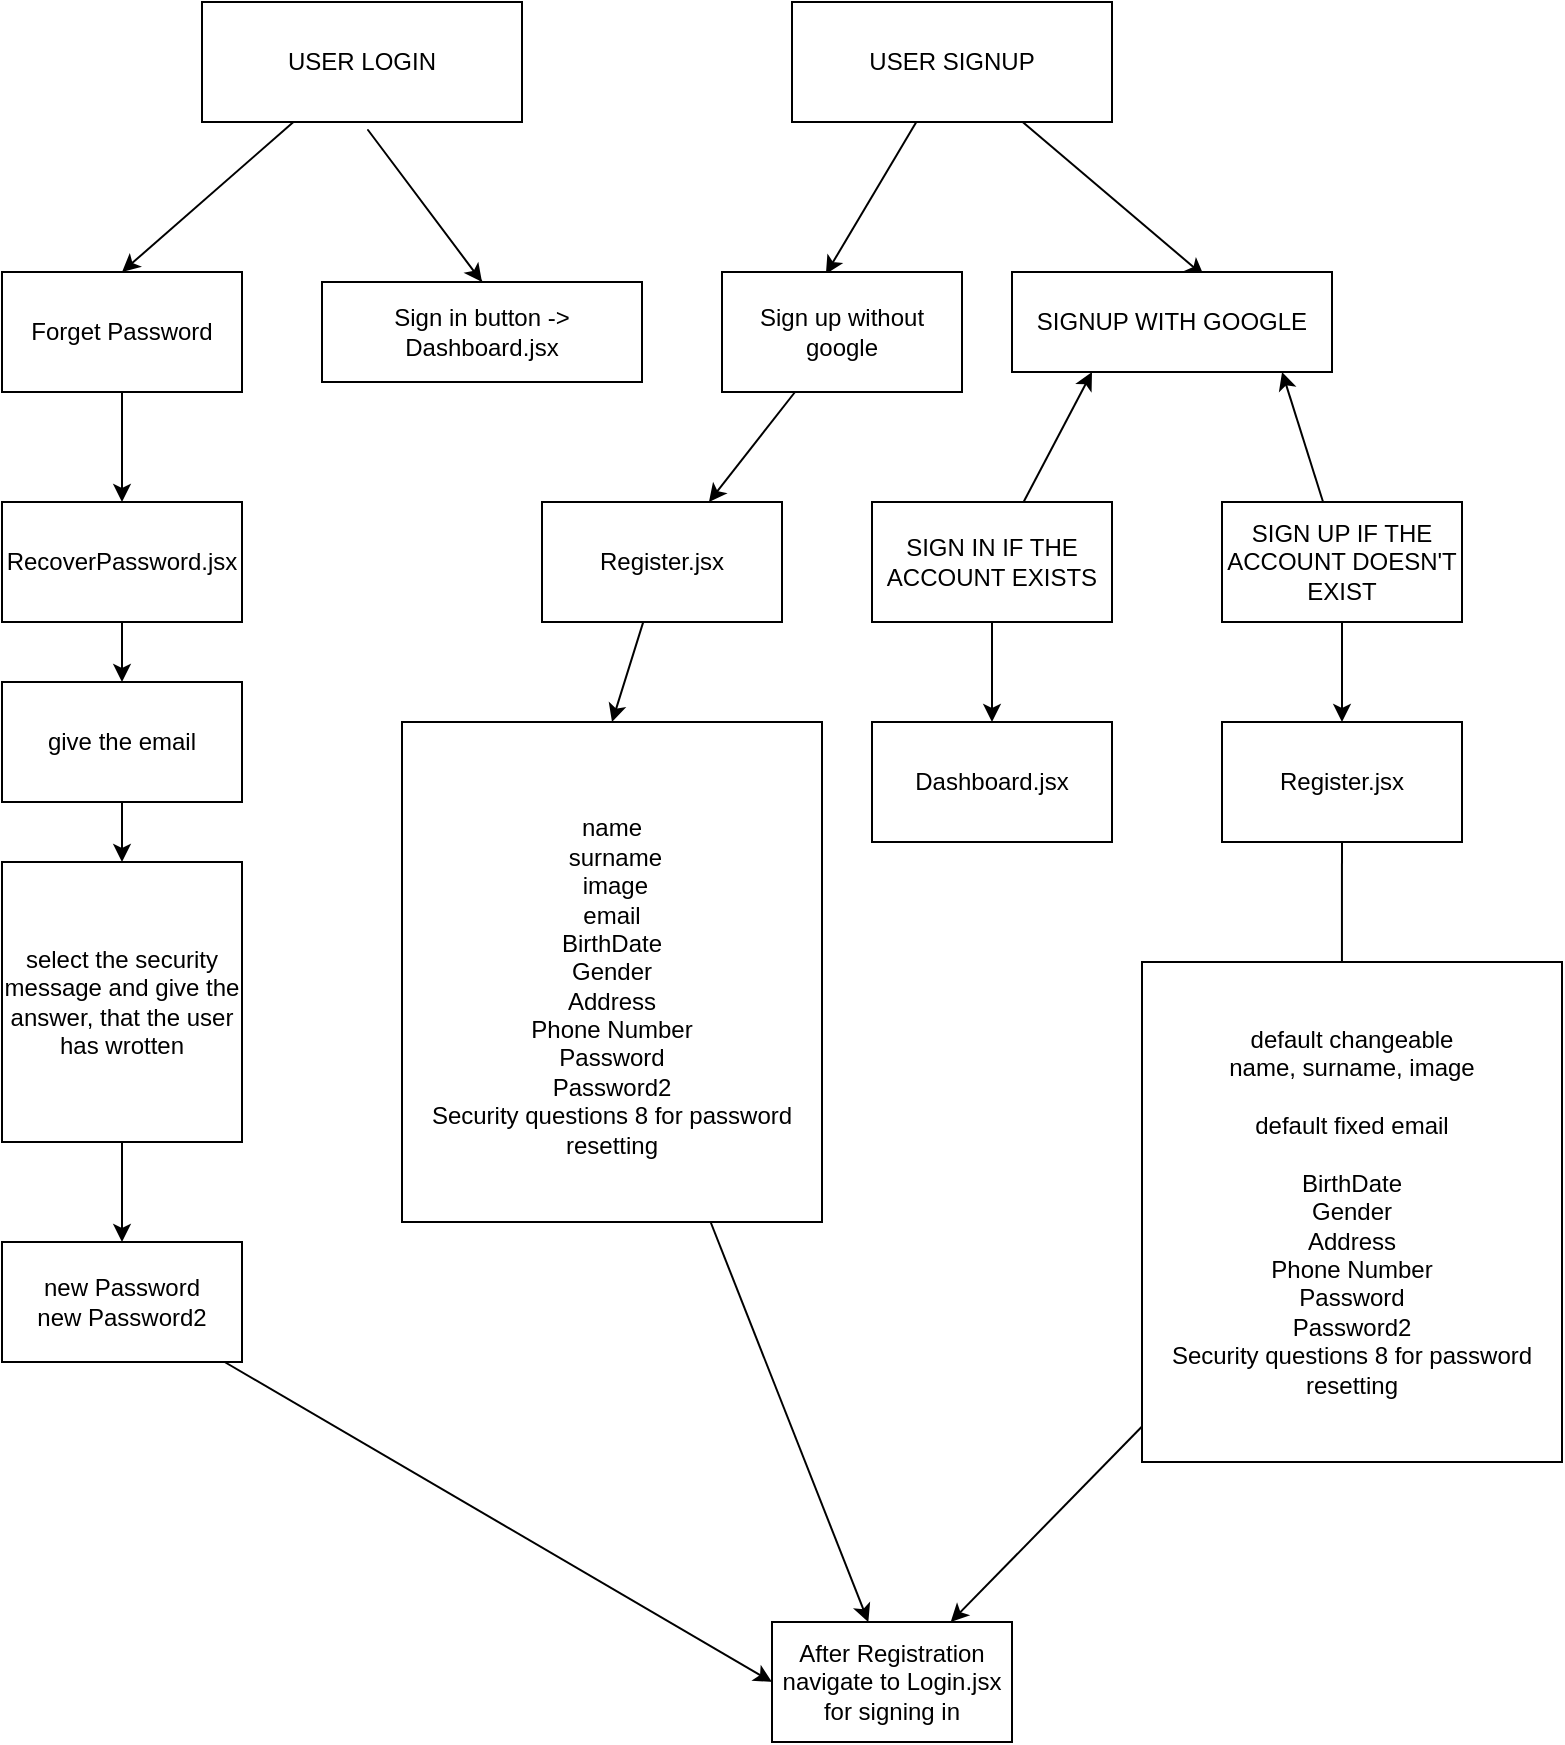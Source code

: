 <mxfile>
    <diagram id="Vq6vHNYRCU6OJpWs7WSg" name="Page-1">
        <mxGraphModel dx="707" dy="549" grid="1" gridSize="10" guides="1" tooltips="1" connect="1" arrows="1" fold="1" page="1" pageScale="1" pageWidth="850" pageHeight="1100" math="0" shadow="0">
            <root>
                <mxCell id="0"/>
                <mxCell id="1" parent="0"/>
                <mxCell id="2" value="Sign in button -&amp;gt; Dashboard.jsx" style="rounded=0;whiteSpace=wrap;html=1;" parent="1" vertex="1">
                    <mxGeometry x="190" y="140" width="160" height="50" as="geometry"/>
                </mxCell>
                <mxCell id="20" style="edgeStyle=none;html=1;entryX=0.5;entryY=0;entryDx=0;entryDy=0;" parent="1" source="4" target="19" edge="1">
                    <mxGeometry relative="1" as="geometry"/>
                </mxCell>
                <mxCell id="4" value="USER LOGIN" style="rounded=0;whiteSpace=wrap;html=1;" parent="1" vertex="1">
                    <mxGeometry x="130" width="160" height="60" as="geometry"/>
                </mxCell>
                <mxCell id="5" value="" style="endArrow=classic;html=1;exitX=0.5;exitY=0;exitDx=0;exitDy=0;entryX=0.5;entryY=0;entryDx=0;entryDy=0;" parent="1" source="2" target="2" edge="1">
                    <mxGeometry width="50" height="50" relative="1" as="geometry">
                        <mxPoint x="160" y="110" as="sourcePoint"/>
                        <mxPoint x="210" y="60" as="targetPoint"/>
                        <Array as="points">
                            <mxPoint x="210" y="60"/>
                        </Array>
                    </mxGeometry>
                </mxCell>
                <mxCell id="25" style="edgeStyle=none;html=1;entryX=0.6;entryY=0.04;entryDx=0;entryDy=0;entryPerimeter=0;" parent="1" source="6" target="8" edge="1">
                    <mxGeometry relative="1" as="geometry"/>
                </mxCell>
                <mxCell id="27" style="edgeStyle=none;html=1;entryX=0.433;entryY=0.017;entryDx=0;entryDy=0;entryPerimeter=0;" parent="1" source="6" target="26" edge="1">
                    <mxGeometry relative="1" as="geometry"/>
                </mxCell>
                <mxCell id="6" value="USER SIGNUP" style="rounded=0;whiteSpace=wrap;html=1;" parent="1" vertex="1">
                    <mxGeometry x="425" width="160" height="60" as="geometry"/>
                </mxCell>
                <mxCell id="8" value="SIGNUP WITH GOOGLE" style="rounded=0;whiteSpace=wrap;html=1;" parent="1" vertex="1">
                    <mxGeometry x="535" y="135" width="160" height="50" as="geometry"/>
                </mxCell>
                <mxCell id="12" style="edgeStyle=none;html=1;entryX=0.25;entryY=1;entryDx=0;entryDy=0;" parent="1" source="11" target="8" edge="1">
                    <mxGeometry relative="1" as="geometry"/>
                </mxCell>
                <mxCell id="18" style="edgeStyle=none;html=1;" parent="1" source="11" target="17" edge="1">
                    <mxGeometry relative="1" as="geometry"/>
                </mxCell>
                <mxCell id="11" value="SIGN IN IF THE ACCOUNT EXISTS" style="rounded=0;whiteSpace=wrap;html=1;" parent="1" vertex="1">
                    <mxGeometry x="465" y="250" width="120" height="60" as="geometry"/>
                </mxCell>
                <mxCell id="14" style="edgeStyle=none;html=1;entryX=0.844;entryY=1;entryDx=0;entryDy=0;entryPerimeter=0;" parent="1" source="13" target="8" edge="1">
                    <mxGeometry relative="1" as="geometry"/>
                </mxCell>
                <mxCell id="16" style="edgeStyle=none;html=1;" parent="1" source="13" target="15" edge="1">
                    <mxGeometry relative="1" as="geometry"/>
                </mxCell>
                <mxCell id="13" value="SIGN UP IF THE ACCOUNT DOESN'T EXIST" style="rounded=0;whiteSpace=wrap;html=1;" parent="1" vertex="1">
                    <mxGeometry x="640" y="250" width="120" height="60" as="geometry"/>
                </mxCell>
                <mxCell id="24" style="edgeStyle=none;html=1;entryX=0.476;entryY=0.04;entryDx=0;entryDy=0;entryPerimeter=0;" parent="1" source="15" target="23" edge="1">
                    <mxGeometry relative="1" as="geometry"/>
                </mxCell>
                <mxCell id="15" value="Register.jsx" style="rounded=0;whiteSpace=wrap;html=1;" parent="1" vertex="1">
                    <mxGeometry x="640" y="360" width="120" height="60" as="geometry"/>
                </mxCell>
                <mxCell id="17" value="Dashboard.jsx" style="rounded=0;whiteSpace=wrap;html=1;" parent="1" vertex="1">
                    <mxGeometry x="465" y="360" width="120" height="60" as="geometry"/>
                </mxCell>
                <mxCell id="22" style="edgeStyle=none;html=1;entryX=0.5;entryY=0;entryDx=0;entryDy=0;" parent="1" source="19" target="21" edge="1">
                    <mxGeometry relative="1" as="geometry"/>
                </mxCell>
                <mxCell id="19" value="Forget Password" style="rounded=0;whiteSpace=wrap;html=1;" parent="1" vertex="1">
                    <mxGeometry x="30" y="135" width="120" height="60" as="geometry"/>
                </mxCell>
                <mxCell id="41" style="edgeStyle=none;html=1;" parent="1" source="21" target="40" edge="1">
                    <mxGeometry relative="1" as="geometry"/>
                </mxCell>
                <mxCell id="21" value="RecoverPassword.jsx" style="rounded=0;whiteSpace=wrap;html=1;" parent="1" vertex="1">
                    <mxGeometry x="30" y="250" width="120" height="60" as="geometry"/>
                </mxCell>
                <mxCell id="35" style="edgeStyle=none;html=1;" parent="1" source="23" target="33" edge="1">
                    <mxGeometry relative="1" as="geometry">
                        <mxPoint x="650" y="760" as="targetPoint"/>
                    </mxGeometry>
                </mxCell>
                <mxCell id="23" value="default changeable&lt;br&gt;name, surname, image&lt;br&gt;&lt;br&gt;default fixed email&lt;br&gt;&lt;br&gt;BirthDate&lt;br&gt;Gender&lt;br&gt;Address&lt;br&gt;Phone Number&lt;br&gt;Password&lt;br&gt;Password2&lt;br&gt;Security questions 8 for password resetting" style="rounded=0;whiteSpace=wrap;html=1;" parent="1" vertex="1">
                    <mxGeometry x="600" y="480" width="210" height="250" as="geometry"/>
                </mxCell>
                <mxCell id="29" style="edgeStyle=none;html=1;" parent="1" source="26" target="28" edge="1">
                    <mxGeometry relative="1" as="geometry"/>
                </mxCell>
                <mxCell id="26" value="Sign up without google" style="rounded=0;whiteSpace=wrap;html=1;" parent="1" vertex="1">
                    <mxGeometry x="390" y="135" width="120" height="60" as="geometry"/>
                </mxCell>
                <mxCell id="32" style="edgeStyle=none;html=1;entryX=0.5;entryY=0;entryDx=0;entryDy=0;" parent="1" source="28" target="31" edge="1">
                    <mxGeometry relative="1" as="geometry"/>
                </mxCell>
                <mxCell id="28" value="Register.jsx" style="rounded=0;whiteSpace=wrap;html=1;" parent="1" vertex="1">
                    <mxGeometry x="300" y="250" width="120" height="60" as="geometry"/>
                </mxCell>
                <mxCell id="34" style="edgeStyle=none;html=1;" parent="1" source="31" target="33" edge="1">
                    <mxGeometry relative="1" as="geometry"/>
                </mxCell>
                <mxCell id="31" value="&lt;br&gt;name&lt;br&gt;&amp;nbsp;surname&lt;br&gt;&amp;nbsp;image&lt;br&gt;email&lt;br&gt;BirthDate&lt;br&gt;Gender&lt;br&gt;Address&lt;br&gt;Phone Number&lt;br&gt;Password&lt;br&gt;Password2&lt;br&gt;Security questions 8 for password resetting" style="rounded=0;whiteSpace=wrap;html=1;" parent="1" vertex="1">
                    <mxGeometry x="230" y="360" width="210" height="250" as="geometry"/>
                </mxCell>
                <mxCell id="33" value="After Registration navigate to Login.jsx for signing in" style="rounded=0;whiteSpace=wrap;html=1;" parent="1" vertex="1">
                    <mxGeometry x="415" y="810" width="120" height="60" as="geometry"/>
                </mxCell>
                <mxCell id="39" style="edgeStyle=none;html=1;" parent="1" source="36" target="38" edge="1">
                    <mxGeometry relative="1" as="geometry"/>
                </mxCell>
                <mxCell id="36" value="select the security message and give the answer, that the user has wrotten" style="rounded=0;whiteSpace=wrap;html=1;" parent="1" vertex="1">
                    <mxGeometry x="30" y="430" width="120" height="140" as="geometry"/>
                </mxCell>
                <mxCell id="43" style="edgeStyle=none;html=1;entryX=0;entryY=0.5;entryDx=0;entryDy=0;" parent="1" source="38" target="33" edge="1">
                    <mxGeometry relative="1" as="geometry"/>
                </mxCell>
                <mxCell id="38" value="new Password&lt;br&gt;new Password2" style="rounded=0;whiteSpace=wrap;html=1;" parent="1" vertex="1">
                    <mxGeometry x="30" y="620" width="120" height="60" as="geometry"/>
                </mxCell>
                <mxCell id="42" style="edgeStyle=none;html=1;entryX=0.5;entryY=0;entryDx=0;entryDy=0;" parent="1" source="40" target="36" edge="1">
                    <mxGeometry relative="1" as="geometry"/>
                </mxCell>
                <mxCell id="40" value="give the email" style="rounded=0;whiteSpace=wrap;html=1;" parent="1" vertex="1">
                    <mxGeometry x="30" y="340" width="120" height="60" as="geometry"/>
                </mxCell>
            </root>
        </mxGraphModel>
    </diagram>
</mxfile>